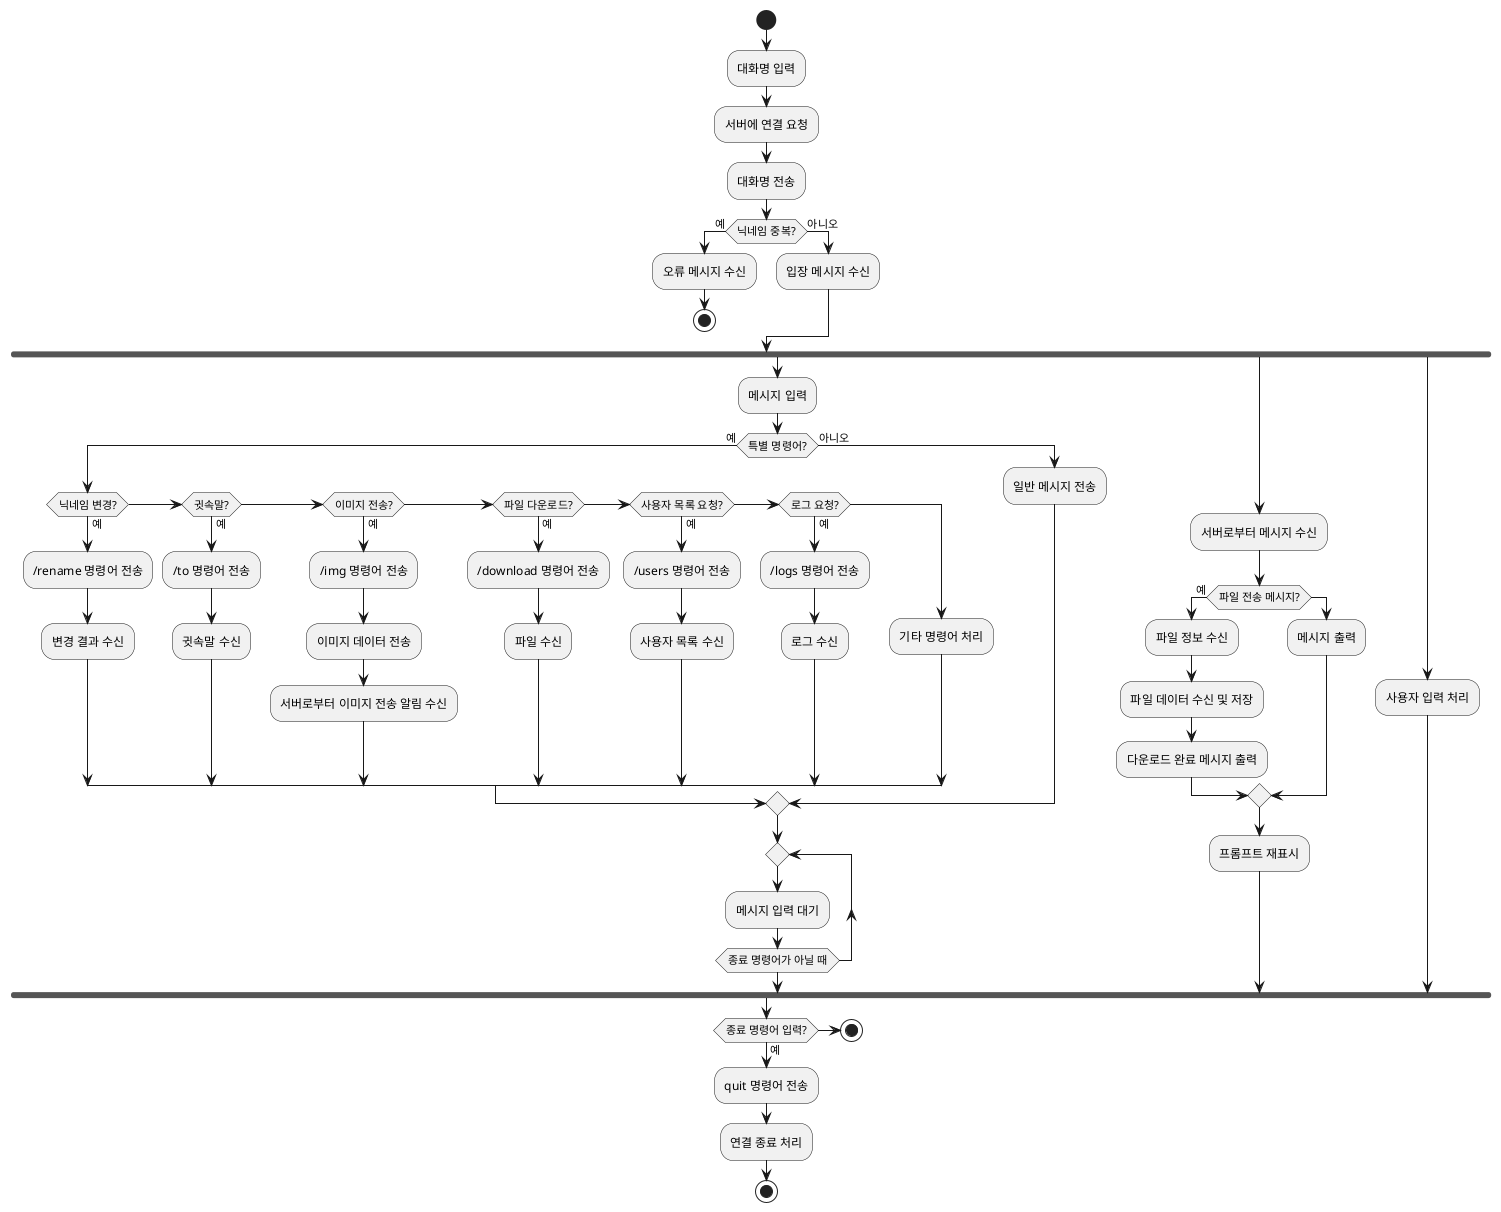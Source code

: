 @startuml
|클라이언트|
start
:대화명 입력;
:서버에 연결 요청;
:대화명 전송;

if (닉네임 중복?) then (예)
  :오류 메시지 수신;
  stop
else (아니오)
  :입장 메시지 수신;
endif

fork
  :메시지 입력;
  if (특별 명령어?) then (예)
    if (닉네임 변경?) then (예)
      :/rename 명령어 전송;
      :변경 결과 수신;
    else if (귓속말?) then (예)
      :/to 명령어 전송;
      :귓속말 수신;
    else if (이미지 전송?) then (예)
      :/img 명령어 전송;
      :이미지 데이터 전송;
      :서버로부터 이미지 전송 알림 수신;
    else if (파일 다운로드?) then (예)
      :/download 명령어 전송;
      :파일 수신;
    else if (사용자 목록 요청?) then (예)
      :/users 명령어 전송;
      :사용자 목록 수신;
    else if (로그 요청?) then (예)
      :/logs 명령어 전송;
      :로그 수신;
    else
      :기타 명령어 처리;
    endif
  else (아니오)
    :일반 메시지 전송;
  endif
  repeat
    :메시지 입력 대기;
  repeat while (종료 명령어가 아닐 때)
fork again
  :서버로부터 메시지 수신;
  if (파일 전송 메시지?) then (예)
    :파일 정보 수신;
    :파일 데이터 수신 및 저장;
    :다운로드 완료 메시지 출력;
  else
    :메시지 출력;
  endif
  :프롬프트 재표시;
fork again
  :사용자 입력 처리;
end fork

if (종료 명령어 입력?) then (예)
  :quit 명령어 전송;
  :연결 종료 처리;
  stop
else
  stop
endif
@enduml
